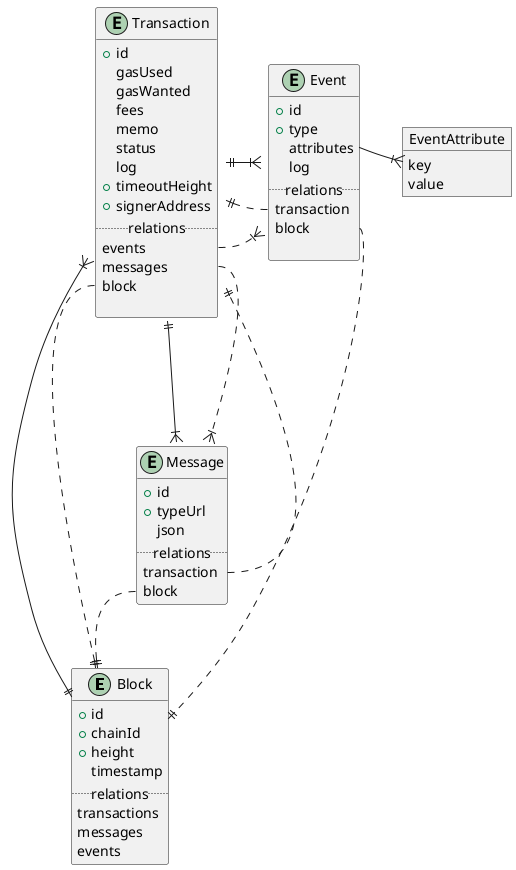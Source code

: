 @startuml
entity Block {
  +id
  +chainId
  +height
  timestamp
  ..relations..
  transactions
  messages
  events
}

entity Transaction {
  +id
  gasUsed
  gasWanted
  fees
  memo
  status
  log
  +timeoutHeight
  +signerAddress
  ..relations..
  events
  messages
  block

}

Transaction }|--|| Block
Transaction::block ..|| Block

entity Message {
  +id
  +typeUrl
  json
  ..relations..
  transaction
  block
}

Transaction ||--|{ Message
Transaction::messages ...|{ Message

Message::block ..|| Block
Message::transaction ..|| Transaction

entity Event {
  +id
  +type
  attributes
  log
  ..relations..
  transaction
  block

}

object EventAttribute {
  key
  value
}

Transaction::events .|{ Event
Event::attributes -|{ EventAttribute

Event }|--|| Transaction
Event::transaction ..|| Transaction
Event::block ..|| Block
@enduml
